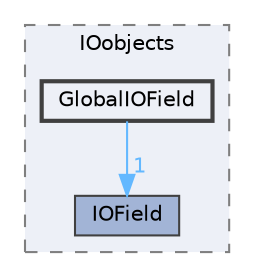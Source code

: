 digraph "src/OpenFOAM/db/IOobjects/GlobalIOField"
{
 // LATEX_PDF_SIZE
  bgcolor="transparent";
  edge [fontname=Helvetica,fontsize=10,labelfontname=Helvetica,labelfontsize=10];
  node [fontname=Helvetica,fontsize=10,shape=box,height=0.2,width=0.4];
  compound=true
  subgraph clusterdir_cc10b28373a5cdb85fcb1ececb22619b {
    graph [ bgcolor="#edf0f7", pencolor="grey50", label="IOobjects", fontname=Helvetica,fontsize=10 style="filled,dashed", URL="dir_cc10b28373a5cdb85fcb1ececb22619b.html",tooltip=""]
  dir_6bef123dcba19d51b5ac0db98f01cda0 [label="IOField", fillcolor="#a2b4d6", color="grey25", style="filled", URL="dir_6bef123dcba19d51b5ac0db98f01cda0.html",tooltip=""];
  dir_6556f265ebacc4e6753e6d0e60e8c425 [label="GlobalIOField", fillcolor="#edf0f7", color="grey25", style="filled,bold", URL="dir_6556f265ebacc4e6753e6d0e60e8c425.html",tooltip=""];
  }
  dir_6556f265ebacc4e6753e6d0e60e8c425->dir_6bef123dcba19d51b5ac0db98f01cda0 [headlabel="1", labeldistance=1.5 headhref="dir_001653_001959.html" href="dir_001653_001959.html" color="steelblue1" fontcolor="steelblue1"];
}

